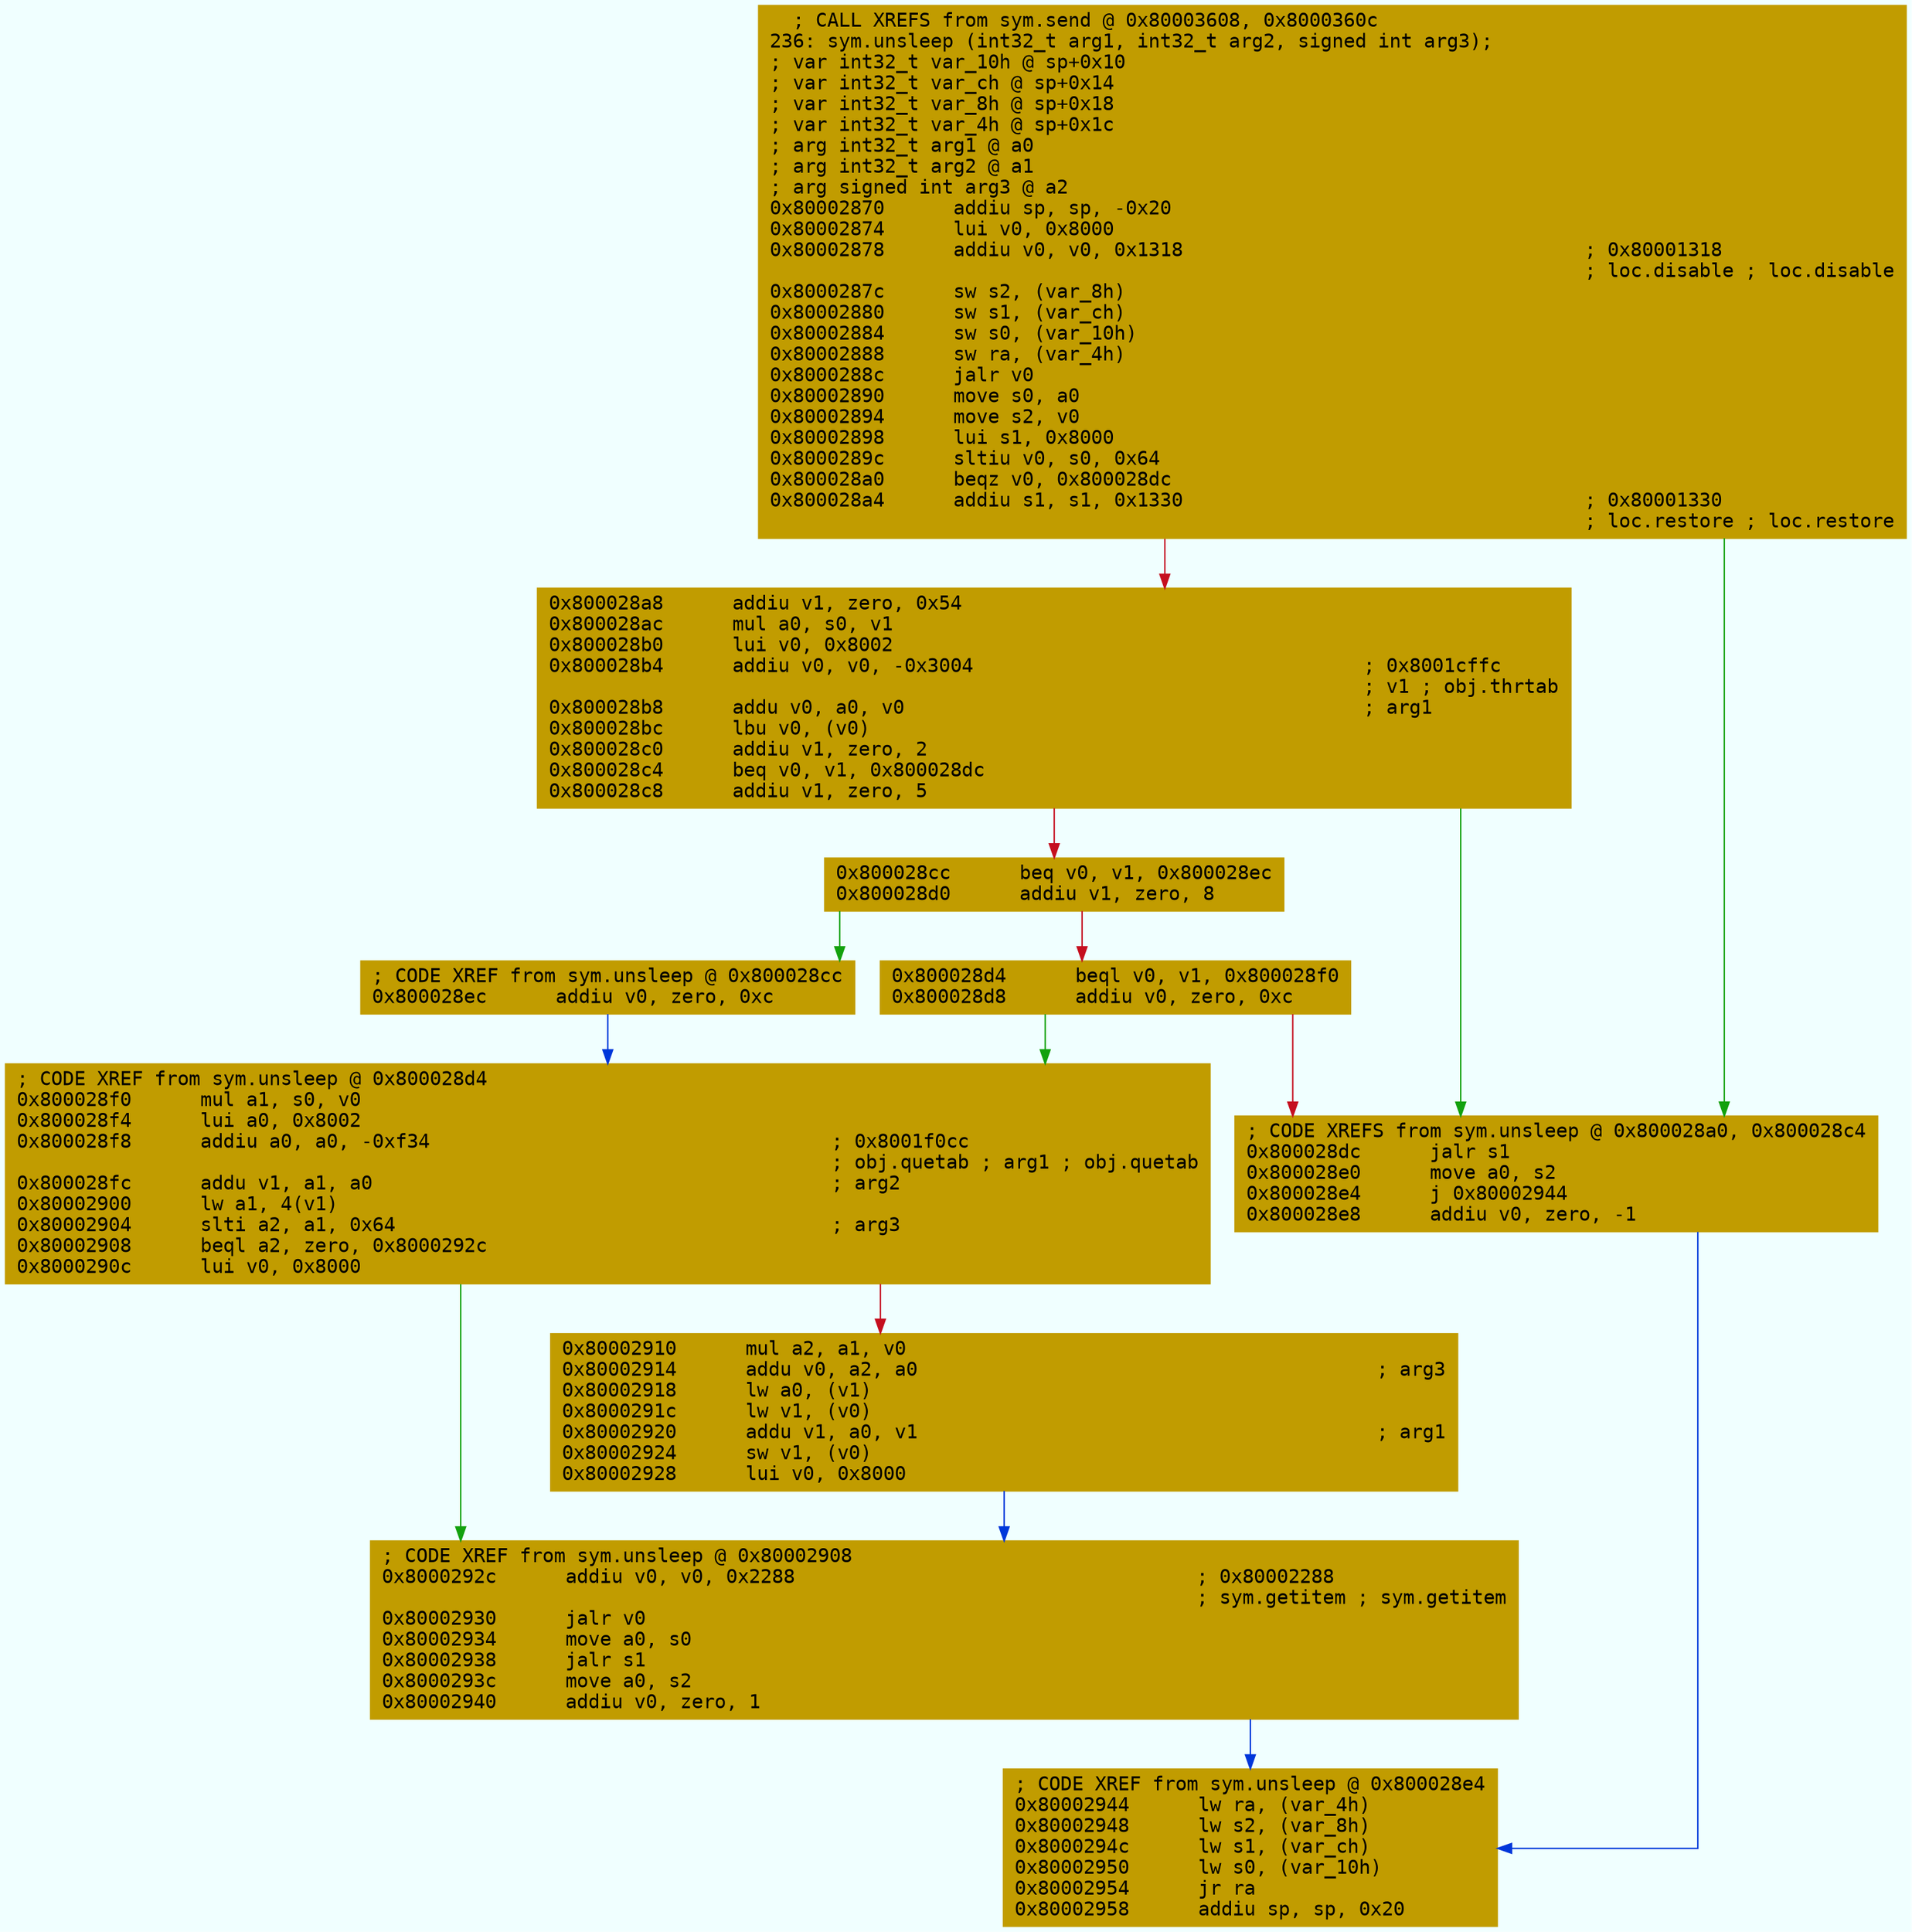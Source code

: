 digraph code {
	graph [bgcolor=azure fontsize=8 fontname="Courier" splines="ortho"];
	node [fillcolor=gray style=filled shape=box];
	edge [arrowhead="normal"];
	"0x80002870" [URL="sym.unsleep/0x80002870", fillcolor="#c19c00",color="#c19c00", fontname="Courier",label="  ; CALL XREFS from sym.send @ 0x80003608, 0x8000360c\l236: sym.unsleep (int32_t arg1, int32_t arg2, signed int arg3);\l; var int32_t var_10h @ sp+0x10\l; var int32_t var_ch @ sp+0x14\l; var int32_t var_8h @ sp+0x18\l; var int32_t var_4h @ sp+0x1c\l; arg int32_t arg1 @ a0\l; arg int32_t arg2 @ a1\l; arg signed int arg3 @ a2\l0x80002870      addiu sp, sp, -0x20\l0x80002874      lui v0, 0x8000\l0x80002878      addiu v0, v0, 0x1318                                   ; 0x80001318\l                                                                       ; loc.disable ; loc.disable\l0x8000287c      sw s2, (var_8h)\l0x80002880      sw s1, (var_ch)\l0x80002884      sw s0, (var_10h)\l0x80002888      sw ra, (var_4h)\l0x8000288c      jalr v0\l0x80002890      move s0, a0\l0x80002894      move s2, v0\l0x80002898      lui s1, 0x8000\l0x8000289c      sltiu v0, s0, 0x64\l0x800028a0      beqz v0, 0x800028dc\l0x800028a4      addiu s1, s1, 0x1330                                   ; 0x80001330\l                                                                       ; loc.restore ; loc.restore\l"]
	"0x800028a8" [URL="sym.unsleep/0x800028a8", fillcolor="#c19c00",color="#c19c00", fontname="Courier",label="0x800028a8      addiu v1, zero, 0x54\l0x800028ac      mul a0, s0, v1\l0x800028b0      lui v0, 0x8002\l0x800028b4      addiu v0, v0, -0x3004                                  ; 0x8001cffc\l                                                                       ; v1 ; obj.thrtab\l0x800028b8      addu v0, a0, v0                                        ; arg1\l0x800028bc      lbu v0, (v0)\l0x800028c0      addiu v1, zero, 2\l0x800028c4      beq v0, v1, 0x800028dc\l0x800028c8      addiu v1, zero, 5\l"]
	"0x800028cc" [URL="sym.unsleep/0x800028cc", fillcolor="#c19c00",color="#c19c00", fontname="Courier",label="0x800028cc      beq v0, v1, 0x800028ec\l0x800028d0      addiu v1, zero, 8\l"]
	"0x800028d4" [URL="sym.unsleep/0x800028d4", fillcolor="#c19c00",color="#c19c00", fontname="Courier",label="0x800028d4      beql v0, v1, 0x800028f0\l0x800028d8      addiu v0, zero, 0xc\l"]
	"0x800028dc" [URL="sym.unsleep/0x800028dc", fillcolor="#c19c00",color="#c19c00", fontname="Courier",label="; CODE XREFS from sym.unsleep @ 0x800028a0, 0x800028c4\l0x800028dc      jalr s1\l0x800028e0      move a0, s2\l0x800028e4      j 0x80002944\l0x800028e8      addiu v0, zero, -1\l"]
	"0x800028ec" [URL="sym.unsleep/0x800028ec", fillcolor="#c19c00",color="#c19c00", fontname="Courier",label="; CODE XREF from sym.unsleep @ 0x800028cc\l0x800028ec      addiu v0, zero, 0xc\l"]
	"0x800028f0" [URL="sym.unsleep/0x800028f0", fillcolor="#c19c00",color="#c19c00", fontname="Courier",label="; CODE XREF from sym.unsleep @ 0x800028d4\l0x800028f0      mul a1, s0, v0\l0x800028f4      lui a0, 0x8002\l0x800028f8      addiu a0, a0, -0xf34                                   ; 0x8001f0cc\l                                                                       ; obj.quetab ; arg1 ; obj.quetab\l0x800028fc      addu v1, a1, a0                                        ; arg2\l0x80002900      lw a1, 4(v1)\l0x80002904      slti a2, a1, 0x64                                      ; arg3\l0x80002908      beql a2, zero, 0x8000292c\l0x8000290c      lui v0, 0x8000\l"]
	"0x80002910" [URL="sym.unsleep/0x80002910", fillcolor="#c19c00",color="#c19c00", fontname="Courier",label="0x80002910      mul a2, a1, v0\l0x80002914      addu v0, a2, a0                                        ; arg3\l0x80002918      lw a0, (v1)\l0x8000291c      lw v1, (v0)\l0x80002920      addu v1, a0, v1                                        ; arg1\l0x80002924      sw v1, (v0)\l0x80002928      lui v0, 0x8000\l"]
	"0x8000292c" [URL="sym.unsleep/0x8000292c", fillcolor="#c19c00",color="#c19c00", fontname="Courier",label="; CODE XREF from sym.unsleep @ 0x80002908\l0x8000292c      addiu v0, v0, 0x2288                                   ; 0x80002288\l                                                                       ; sym.getitem ; sym.getitem\l0x80002930      jalr v0\l0x80002934      move a0, s0\l0x80002938      jalr s1\l0x8000293c      move a0, s2\l0x80002940      addiu v0, zero, 1\l"]
	"0x80002944" [URL="sym.unsleep/0x80002944", fillcolor="#c19c00",color="#c19c00", fontname="Courier",label="; CODE XREF from sym.unsleep @ 0x800028e4\l0x80002944      lw ra, (var_4h)\l0x80002948      lw s2, (var_8h)\l0x8000294c      lw s1, (var_ch)\l0x80002950      lw s0, (var_10h)\l0x80002954      jr ra\l0x80002958      addiu sp, sp, 0x20\l"]
        "0x80002870" -> "0x800028dc" [color="#13a10e"];
        "0x80002870" -> "0x800028a8" [color="#c50f1f"];
        "0x800028a8" -> "0x800028dc" [color="#13a10e"];
        "0x800028a8" -> "0x800028cc" [color="#c50f1f"];
        "0x800028cc" -> "0x800028ec" [color="#13a10e"];
        "0x800028cc" -> "0x800028d4" [color="#c50f1f"];
        "0x800028d4" -> "0x800028f0" [color="#13a10e"];
        "0x800028d4" -> "0x800028dc" [color="#c50f1f"];
        "0x800028dc" -> "0x80002944" [color="#0037da"];
        "0x800028ec" -> "0x800028f0" [color="#0037da"];
        "0x800028f0" -> "0x8000292c" [color="#13a10e"];
        "0x800028f0" -> "0x80002910" [color="#c50f1f"];
        "0x80002910" -> "0x8000292c" [color="#0037da"];
        "0x8000292c" -> "0x80002944" [color="#0037da"];
}
